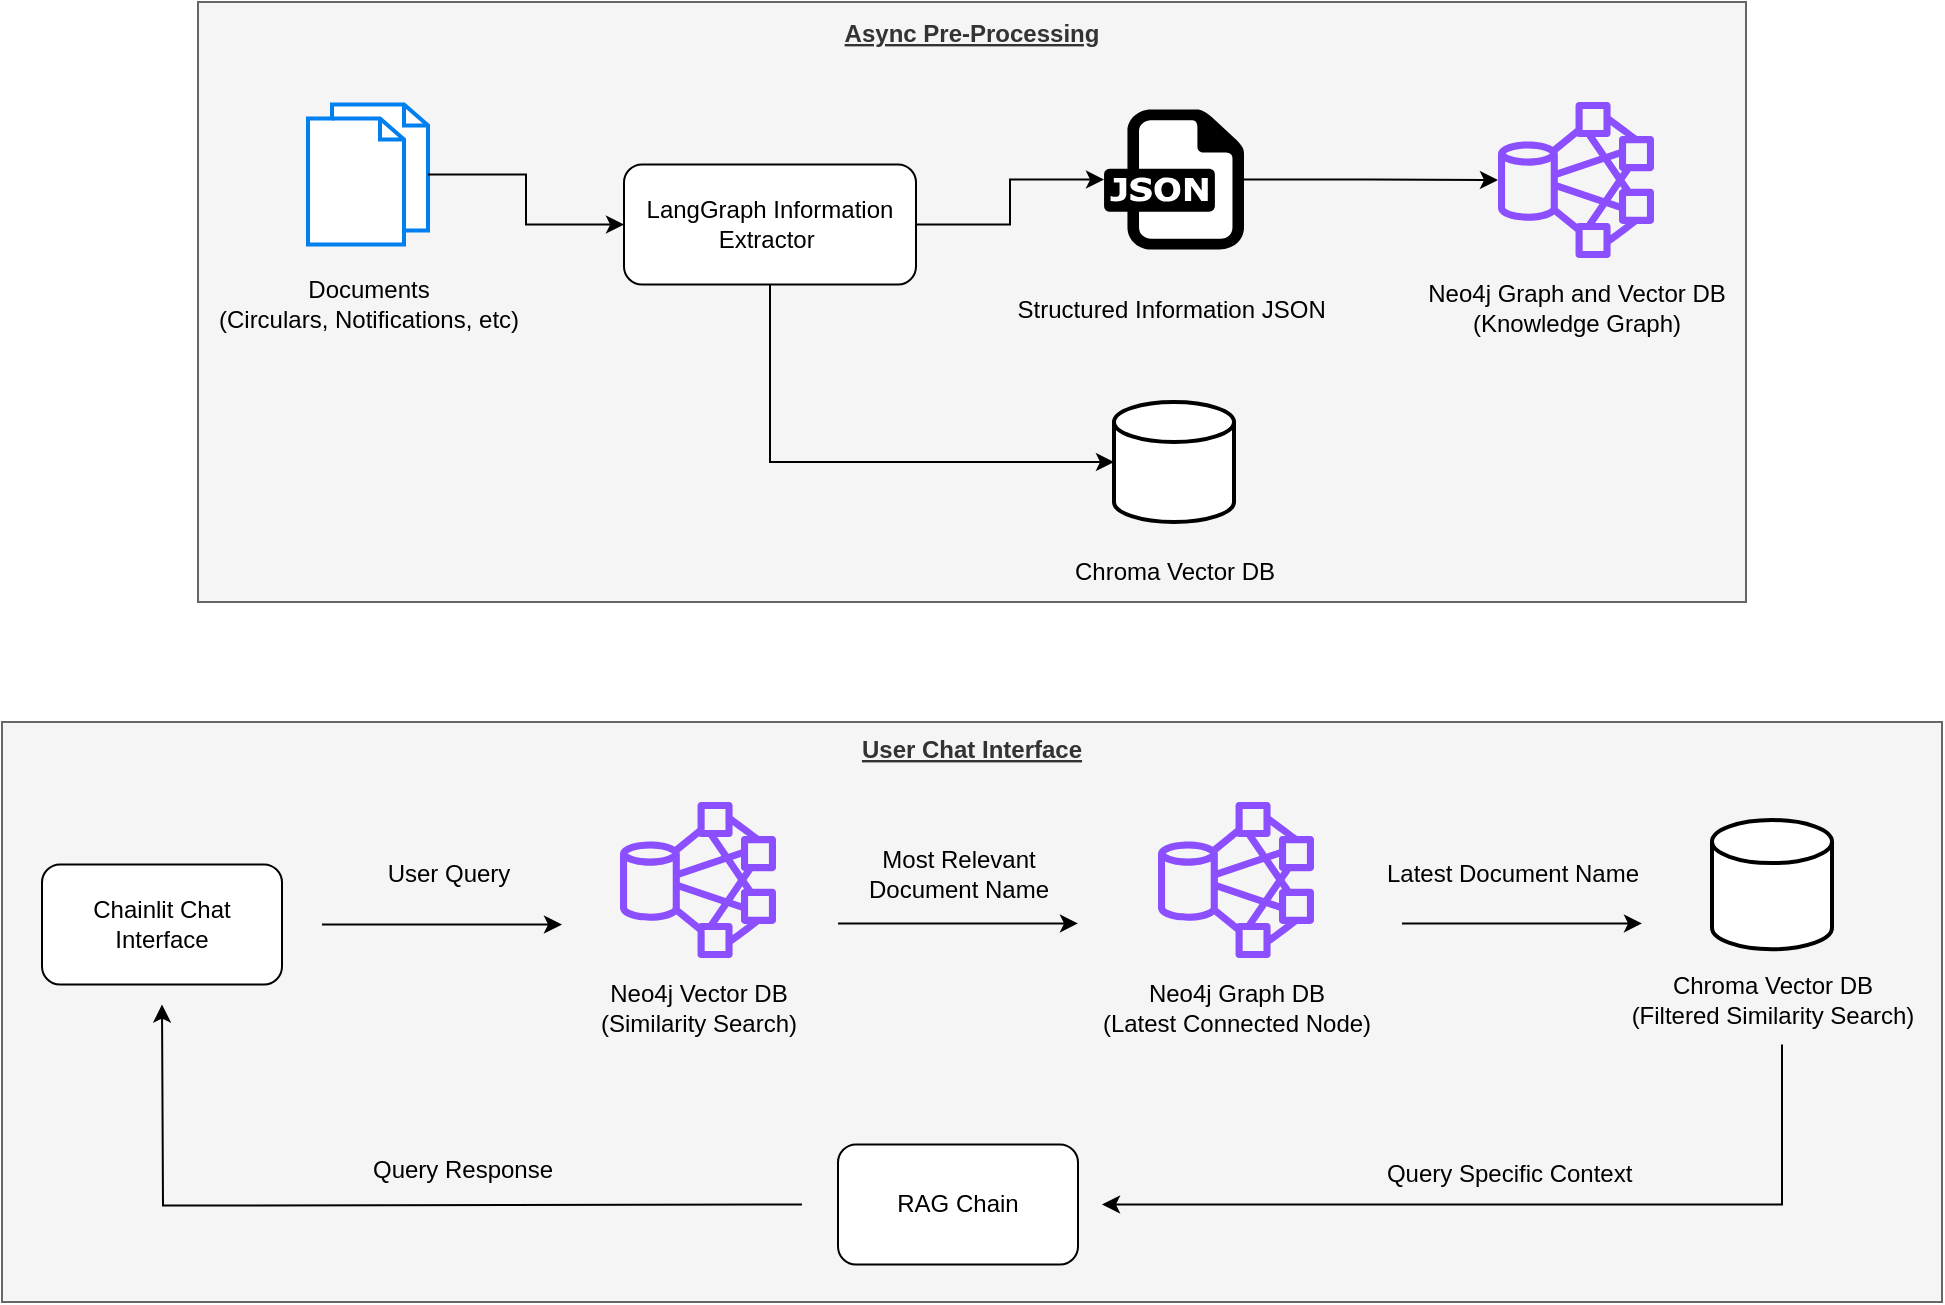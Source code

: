 <mxfile version="24.8.4">
  <diagram name="Page-1" id="dh8NpA-eWEamOWIfKSwi">
    <mxGraphModel dx="1615" dy="857" grid="1" gridSize="10" guides="1" tooltips="1" connect="1" arrows="1" fold="1" page="1" pageScale="1" pageWidth="1169" pageHeight="827" math="0" shadow="0">
      <root>
        <mxCell id="0" />
        <mxCell id="1" parent="0" />
        <mxCell id="170xNyuYone6XA55Lbbf-57" value="Async Pre-Processing" style="group;fillColor=#f5f5f5;fontColor=#333333;strokeColor=#666666;spacingTop=2;container=0;rounded=0;glass=0;fillStyle=solid;gradientColor=none;fontStyle=5" vertex="1" connectable="0" parent="1">
          <mxGeometry x="198" y="40" width="774" height="300" as="geometry" />
        </mxCell>
        <mxCell id="170xNyuYone6XA55Lbbf-12" style="edgeStyle=orthogonalEdgeStyle;rounded=0;orthogonalLoop=1;jettySize=auto;html=1;" edge="1" parent="1" source="170xNyuYone6XA55Lbbf-9" target="170xNyuYone6XA55Lbbf-8">
          <mxGeometry relative="1" as="geometry" />
        </mxCell>
        <mxCell id="170xNyuYone6XA55Lbbf-9" value="LangGraph Information Extractor&amp;nbsp;" style="rounded=1;whiteSpace=wrap;html=1;" vertex="1" parent="1">
          <mxGeometry x="411" y="121.25" width="146" height="60" as="geometry" />
        </mxCell>
        <mxCell id="170xNyuYone6XA55Lbbf-10" value="" style="group" vertex="1" connectable="0" parent="1">
          <mxGeometry x="198" y="91.25" width="170" height="120" as="geometry" />
        </mxCell>
        <mxCell id="170xNyuYone6XA55Lbbf-4" value="" style="html=1;verticalLabelPosition=bottom;align=center;labelBackgroundColor=#ffffff;verticalAlign=top;strokeWidth=2;strokeColor=#0080F0;shadow=0;dashed=0;shape=mxgraph.ios7.icons.documents;" vertex="1" parent="170xNyuYone6XA55Lbbf-10">
          <mxGeometry x="55" width="60" height="70" as="geometry" />
        </mxCell>
        <mxCell id="170xNyuYone6XA55Lbbf-5" value="Documents &lt;br&gt;(Circulars, Notifications, etc)" style="text;html=1;align=center;verticalAlign=middle;resizable=0;points=[];autosize=1;strokeColor=none;fillColor=none;" vertex="1" parent="170xNyuYone6XA55Lbbf-10">
          <mxGeometry y="80" width="170" height="40" as="geometry" />
        </mxCell>
        <mxCell id="170xNyuYone6XA55Lbbf-11" style="edgeStyle=orthogonalEdgeStyle;rounded=0;orthogonalLoop=1;jettySize=auto;html=1;" edge="1" parent="1" source="170xNyuYone6XA55Lbbf-4" target="170xNyuYone6XA55Lbbf-9">
          <mxGeometry relative="1" as="geometry" />
        </mxCell>
        <mxCell id="170xNyuYone6XA55Lbbf-14" value="" style="group" vertex="1" connectable="0" parent="1">
          <mxGeometry x="596" y="93.75" width="180" height="115" as="geometry" />
        </mxCell>
        <mxCell id="170xNyuYone6XA55Lbbf-8" value="" style="dashed=0;outlineConnect=0;html=1;align=center;labelPosition=center;verticalLabelPosition=bottom;verticalAlign=top;shape=mxgraph.weblogos.json" vertex="1" parent="170xNyuYone6XA55Lbbf-14">
          <mxGeometry x="55" width="70" height="70" as="geometry" />
        </mxCell>
        <mxCell id="170xNyuYone6XA55Lbbf-13" value="Structured Information JSON&amp;nbsp;" style="text;html=1;align=center;verticalAlign=middle;resizable=0;points=[];autosize=1;strokeColor=none;fillColor=none;" vertex="1" parent="170xNyuYone6XA55Lbbf-14">
          <mxGeometry y="85" width="180" height="30" as="geometry" />
        </mxCell>
        <mxCell id="170xNyuYone6XA55Lbbf-17" value="" style="group" vertex="1" connectable="0" parent="1">
          <mxGeometry x="802" y="90" width="170" height="122.5" as="geometry" />
        </mxCell>
        <mxCell id="170xNyuYone6XA55Lbbf-15" value="" style="sketch=0;outlineConnect=0;fontColor=#232F3E;gradientColor=none;fillColor=#8C4FFF;strokeColor=none;dashed=0;verticalLabelPosition=bottom;verticalAlign=top;align=center;html=1;fontSize=12;fontStyle=0;aspect=fixed;pointerEvents=1;shape=mxgraph.aws4.hdfs_cluster;" vertex="1" parent="170xNyuYone6XA55Lbbf-17">
          <mxGeometry x="46" width="78" height="78" as="geometry" />
        </mxCell>
        <mxCell id="170xNyuYone6XA55Lbbf-16" value="Neo4j Graph and Vector DB&lt;br&gt;(Knowledge Graph&lt;span style=&quot;background-color: initial;&quot;&gt;)&lt;/span&gt;" style="text;html=1;align=center;verticalAlign=middle;resizable=0;points=[];autosize=1;strokeColor=none;fillColor=none;" vertex="1" parent="170xNyuYone6XA55Lbbf-17">
          <mxGeometry y="82.5" width="170" height="40" as="geometry" />
        </mxCell>
        <mxCell id="170xNyuYone6XA55Lbbf-18" style="edgeStyle=orthogonalEdgeStyle;rounded=0;orthogonalLoop=1;jettySize=auto;html=1;" edge="1" parent="1" source="170xNyuYone6XA55Lbbf-8" target="170xNyuYone6XA55Lbbf-15">
          <mxGeometry relative="1" as="geometry" />
        </mxCell>
        <mxCell id="170xNyuYone6XA55Lbbf-22" value="" style="group" vertex="1" connectable="0" parent="1">
          <mxGeometry x="601" y="240" width="170" height="100" as="geometry" />
        </mxCell>
        <mxCell id="170xNyuYone6XA55Lbbf-19" value="" style="strokeWidth=2;html=1;shape=mxgraph.flowchart.database;whiteSpace=wrap;" vertex="1" parent="170xNyuYone6XA55Lbbf-22">
          <mxGeometry x="55" width="60" height="60" as="geometry" />
        </mxCell>
        <mxCell id="170xNyuYone6XA55Lbbf-20" value="Chroma Vector DB" style="text;html=1;align=center;verticalAlign=middle;resizable=0;points=[];autosize=1;strokeColor=none;fillColor=none;" vertex="1" parent="170xNyuYone6XA55Lbbf-22">
          <mxGeometry x="25" y="70" width="120" height="30" as="geometry" />
        </mxCell>
        <mxCell id="170xNyuYone6XA55Lbbf-23" style="edgeStyle=orthogonalEdgeStyle;rounded=0;orthogonalLoop=1;jettySize=auto;html=1;exitX=0.5;exitY=1;exitDx=0;exitDy=0;entryX=0;entryY=0.5;entryDx=0;entryDy=0;entryPerimeter=0;" edge="1" parent="1" source="170xNyuYone6XA55Lbbf-9" target="170xNyuYone6XA55Lbbf-19">
          <mxGeometry relative="1" as="geometry" />
        </mxCell>
        <mxCell id="170xNyuYone6XA55Lbbf-60" value="" style="group" vertex="1" connectable="0" parent="1">
          <mxGeometry x="100" y="400" width="970" height="290" as="geometry" />
        </mxCell>
        <mxCell id="170xNyuYone6XA55Lbbf-59" value="User Chat Interface" style="group;fillColor=#f5f5f5;fontColor=#333333;strokeColor=#666666;container=0;fontStyle=5" vertex="1" connectable="0" parent="170xNyuYone6XA55Lbbf-60">
          <mxGeometry width="970" height="290" as="geometry" />
        </mxCell>
        <mxCell id="170xNyuYone6XA55Lbbf-49" style="edgeStyle=orthogonalEdgeStyle;rounded=0;orthogonalLoop=1;jettySize=auto;html=1;" edge="1" parent="170xNyuYone6XA55Lbbf-60">
          <mxGeometry relative="1" as="geometry">
            <mxPoint x="280" y="101.25" as="targetPoint" />
            <mxPoint x="160" y="101.25" as="sourcePoint" />
          </mxGeometry>
        </mxCell>
        <mxCell id="170xNyuYone6XA55Lbbf-24" value="Chainlit Chat Interface" style="rounded=1;whiteSpace=wrap;html=1;" vertex="1" parent="170xNyuYone6XA55Lbbf-60">
          <mxGeometry x="20" y="71.25" width="120" height="60" as="geometry" />
        </mxCell>
        <mxCell id="170xNyuYone6XA55Lbbf-25" value="" style="group" vertex="1" connectable="0" parent="170xNyuYone6XA55Lbbf-60">
          <mxGeometry x="263" y="40" width="170" height="122.5" as="geometry" />
        </mxCell>
        <mxCell id="170xNyuYone6XA55Lbbf-26" value="" style="sketch=0;outlineConnect=0;fontColor=#232F3E;gradientColor=none;fillColor=#8C4FFF;strokeColor=none;dashed=0;verticalLabelPosition=bottom;verticalAlign=top;align=center;html=1;fontSize=12;fontStyle=0;aspect=fixed;pointerEvents=1;shape=mxgraph.aws4.hdfs_cluster;" vertex="1" parent="170xNyuYone6XA55Lbbf-25">
          <mxGeometry x="46" width="78" height="78" as="geometry" />
        </mxCell>
        <mxCell id="170xNyuYone6XA55Lbbf-27" value="Neo4j Vector DB&lt;br&gt;(Similarity Search&lt;span style=&quot;background-color: initial;&quot;&gt;)&lt;/span&gt;" style="text;html=1;align=center;verticalAlign=middle;resizable=0;points=[];autosize=1;strokeColor=none;fillColor=none;" vertex="1" parent="170xNyuYone6XA55Lbbf-25">
          <mxGeometry x="25" y="82.5" width="120" height="40" as="geometry" />
        </mxCell>
        <mxCell id="170xNyuYone6XA55Lbbf-29" value="User Query" style="text;html=1;align=center;verticalAlign=middle;resizable=0;points=[];autosize=1;strokeColor=none;fillColor=none;" vertex="1" parent="170xNyuYone6XA55Lbbf-60">
          <mxGeometry x="183" y="61.25" width="80" height="30" as="geometry" />
        </mxCell>
        <mxCell id="170xNyuYone6XA55Lbbf-30" value="" style="group" vertex="1" connectable="0" parent="170xNyuYone6XA55Lbbf-60">
          <mxGeometry x="532" y="40" width="170" height="122.5" as="geometry" />
        </mxCell>
        <mxCell id="170xNyuYone6XA55Lbbf-31" value="" style="sketch=0;outlineConnect=0;fontColor=#232F3E;gradientColor=none;fillColor=#8C4FFF;strokeColor=none;dashed=0;verticalLabelPosition=bottom;verticalAlign=top;align=center;html=1;fontSize=12;fontStyle=0;aspect=fixed;pointerEvents=1;shape=mxgraph.aws4.hdfs_cluster;" vertex="1" parent="170xNyuYone6XA55Lbbf-30">
          <mxGeometry x="46" width="78" height="78" as="geometry" />
        </mxCell>
        <mxCell id="170xNyuYone6XA55Lbbf-32" value="Neo4j Graph DB&lt;br&gt;(Latest Connected Node&lt;span style=&quot;background-color: initial;&quot;&gt;)&lt;/span&gt;" style="text;html=1;align=center;verticalAlign=middle;resizable=0;points=[];autosize=1;strokeColor=none;fillColor=none;" vertex="1" parent="170xNyuYone6XA55Lbbf-30">
          <mxGeometry x="5" y="82.5" width="160" height="40" as="geometry" />
        </mxCell>
        <mxCell id="170xNyuYone6XA55Lbbf-34" value="Most Relevant &lt;br&gt;Document Name" style="text;html=1;align=center;verticalAlign=middle;resizable=0;points=[];autosize=1;strokeColor=none;fillColor=none;" vertex="1" parent="170xNyuYone6XA55Lbbf-60">
          <mxGeometry x="423" y="56.25" width="110" height="40" as="geometry" />
        </mxCell>
        <mxCell id="170xNyuYone6XA55Lbbf-38" value="" style="group" vertex="1" connectable="0" parent="170xNyuYone6XA55Lbbf-60">
          <mxGeometry x="800" y="49" width="170" height="112.25" as="geometry" />
        </mxCell>
        <mxCell id="170xNyuYone6XA55Lbbf-39" value="" style="strokeWidth=2;html=1;shape=mxgraph.flowchart.database;whiteSpace=wrap;" vertex="1" parent="170xNyuYone6XA55Lbbf-38">
          <mxGeometry x="55" width="60" height="64.617" as="geometry" />
        </mxCell>
        <mxCell id="170xNyuYone6XA55Lbbf-40" value="Chroma Vector DB&lt;br&gt;(Filtered Similarity Search)" style="text;html=1;align=center;verticalAlign=middle;resizable=0;points=[];autosize=1;strokeColor=none;fillColor=none;" vertex="1" parent="170xNyuYone6XA55Lbbf-38">
          <mxGeometry x="5" y="70.12" width="160" height="40" as="geometry" />
        </mxCell>
        <mxCell id="170xNyuYone6XA55Lbbf-42" value="Latest Document Name" style="text;html=1;align=center;verticalAlign=middle;resizable=0;points=[];autosize=1;strokeColor=none;fillColor=none;" vertex="1" parent="170xNyuYone6XA55Lbbf-60">
          <mxGeometry x="680" y="61.25" width="150" height="30" as="geometry" />
        </mxCell>
        <mxCell id="170xNyuYone6XA55Lbbf-52" style="edgeStyle=orthogonalEdgeStyle;rounded=0;orthogonalLoop=1;jettySize=auto;html=1;exitX=1;exitY=0.5;exitDx=0;exitDy=0;" edge="1" parent="170xNyuYone6XA55Lbbf-60">
          <mxGeometry relative="1" as="geometry">
            <mxPoint x="550" y="241.25" as="targetPoint" />
            <mxPoint x="890" y="161.25" as="sourcePoint" />
            <Array as="points">
              <mxPoint x="890" y="241.25" />
            </Array>
          </mxGeometry>
        </mxCell>
        <mxCell id="170xNyuYone6XA55Lbbf-54" style="edgeStyle=orthogonalEdgeStyle;rounded=0;orthogonalLoop=1;jettySize=auto;html=1;" edge="1" parent="170xNyuYone6XA55Lbbf-60">
          <mxGeometry relative="1" as="geometry">
            <mxPoint x="400" y="241.25" as="sourcePoint" />
            <mxPoint x="80" y="141.25" as="targetPoint" />
          </mxGeometry>
        </mxCell>
        <mxCell id="170xNyuYone6XA55Lbbf-43" value="RAG Chain" style="rounded=1;whiteSpace=wrap;html=1;" vertex="1" parent="170xNyuYone6XA55Lbbf-60">
          <mxGeometry x="418" y="211.25" width="120" height="60" as="geometry" />
        </mxCell>
        <mxCell id="170xNyuYone6XA55Lbbf-50" style="edgeStyle=orthogonalEdgeStyle;rounded=0;orthogonalLoop=1;jettySize=auto;html=1;" edge="1" parent="170xNyuYone6XA55Lbbf-60">
          <mxGeometry relative="1" as="geometry">
            <mxPoint x="538" y="100.72" as="targetPoint" />
            <mxPoint x="418" y="100.72" as="sourcePoint" />
          </mxGeometry>
        </mxCell>
        <mxCell id="170xNyuYone6XA55Lbbf-51" style="edgeStyle=orthogonalEdgeStyle;rounded=0;orthogonalLoop=1;jettySize=auto;html=1;" edge="1" parent="170xNyuYone6XA55Lbbf-60">
          <mxGeometry relative="1" as="geometry">
            <mxPoint x="820" y="100.72" as="targetPoint" />
            <mxPoint x="700" y="100.72" as="sourcePoint" />
          </mxGeometry>
        </mxCell>
        <mxCell id="170xNyuYone6XA55Lbbf-53" value="Query Specific Context&lt;span style=&quot;background-color: initial;&quot;&gt;&amp;nbsp;&lt;/span&gt;" style="text;html=1;align=center;verticalAlign=middle;resizable=0;points=[];autosize=1;strokeColor=none;fillColor=none;" vertex="1" parent="170xNyuYone6XA55Lbbf-60">
          <mxGeometry x="680" y="211.25" width="150" height="30" as="geometry" />
        </mxCell>
        <mxCell id="170xNyuYone6XA55Lbbf-55" value="Query Response" style="text;html=1;align=center;verticalAlign=middle;resizable=0;points=[];autosize=1;strokeColor=none;fillColor=none;" vertex="1" parent="170xNyuYone6XA55Lbbf-60">
          <mxGeometry x="175" y="209.25" width="110" height="30" as="geometry" />
        </mxCell>
      </root>
    </mxGraphModel>
  </diagram>
</mxfile>
